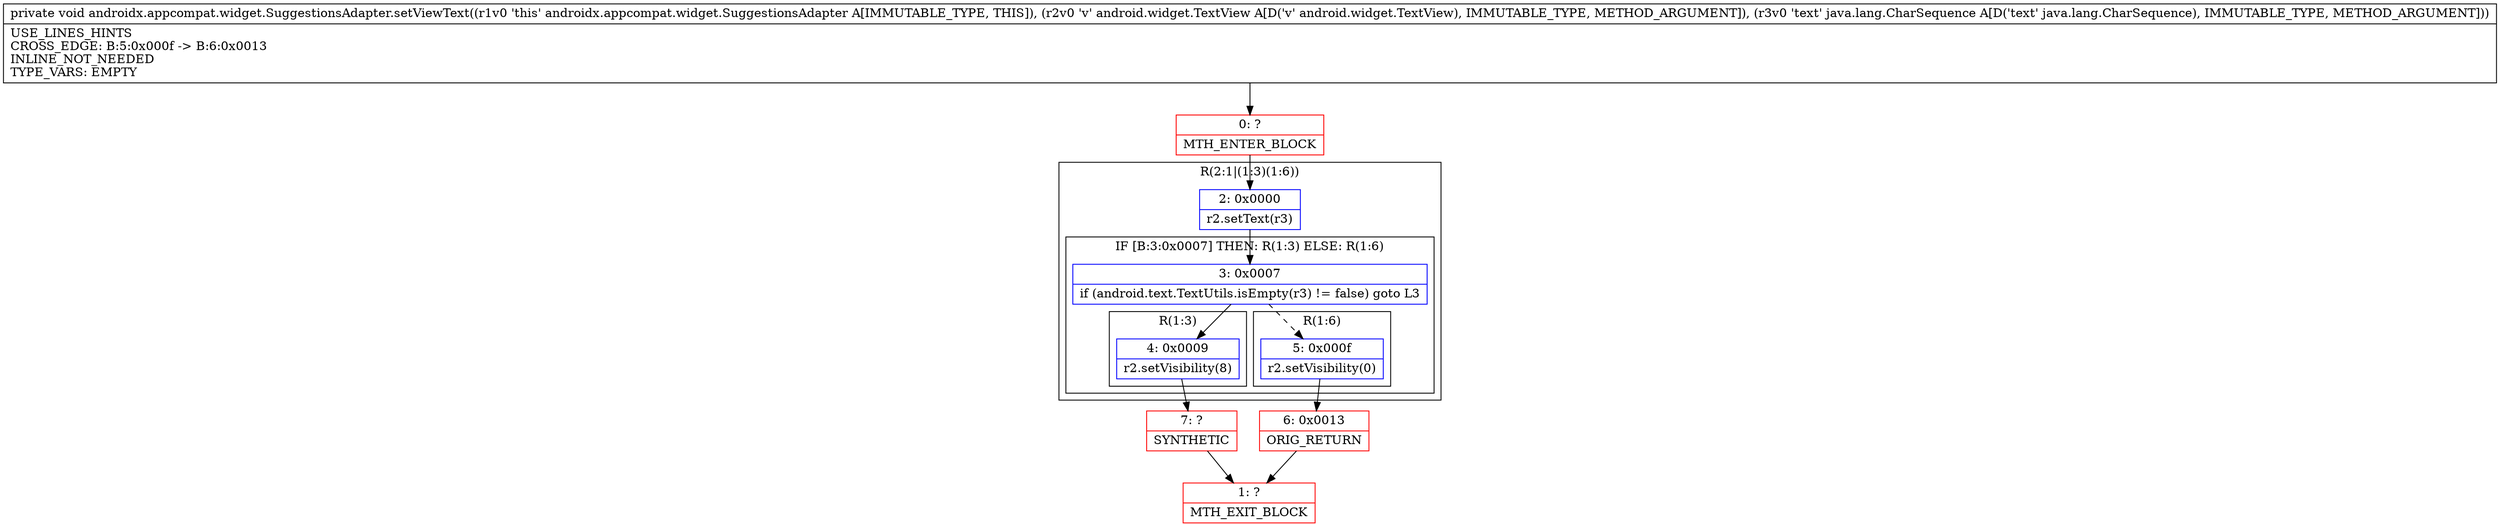 digraph "CFG forandroidx.appcompat.widget.SuggestionsAdapter.setViewText(Landroid\/widget\/TextView;Ljava\/lang\/CharSequence;)V" {
subgraph cluster_Region_922261750 {
label = "R(2:1|(1:3)(1:6))";
node [shape=record,color=blue];
Node_2 [shape=record,label="{2\:\ 0x0000|r2.setText(r3)\l}"];
subgraph cluster_IfRegion_1480494925 {
label = "IF [B:3:0x0007] THEN: R(1:3) ELSE: R(1:6)";
node [shape=record,color=blue];
Node_3 [shape=record,label="{3\:\ 0x0007|if (android.text.TextUtils.isEmpty(r3) != false) goto L3\l}"];
subgraph cluster_Region_1432170070 {
label = "R(1:3)";
node [shape=record,color=blue];
Node_4 [shape=record,label="{4\:\ 0x0009|r2.setVisibility(8)\l}"];
}
subgraph cluster_Region_309762200 {
label = "R(1:6)";
node [shape=record,color=blue];
Node_5 [shape=record,label="{5\:\ 0x000f|r2.setVisibility(0)\l}"];
}
}
}
Node_0 [shape=record,color=red,label="{0\:\ ?|MTH_ENTER_BLOCK\l}"];
Node_7 [shape=record,color=red,label="{7\:\ ?|SYNTHETIC\l}"];
Node_1 [shape=record,color=red,label="{1\:\ ?|MTH_EXIT_BLOCK\l}"];
Node_6 [shape=record,color=red,label="{6\:\ 0x0013|ORIG_RETURN\l}"];
MethodNode[shape=record,label="{private void androidx.appcompat.widget.SuggestionsAdapter.setViewText((r1v0 'this' androidx.appcompat.widget.SuggestionsAdapter A[IMMUTABLE_TYPE, THIS]), (r2v0 'v' android.widget.TextView A[D('v' android.widget.TextView), IMMUTABLE_TYPE, METHOD_ARGUMENT]), (r3v0 'text' java.lang.CharSequence A[D('text' java.lang.CharSequence), IMMUTABLE_TYPE, METHOD_ARGUMENT]))  | USE_LINES_HINTS\lCROSS_EDGE: B:5:0x000f \-\> B:6:0x0013\lINLINE_NOT_NEEDED\lTYPE_VARS: EMPTY\l}"];
MethodNode -> Node_0;Node_2 -> Node_3;
Node_3 -> Node_4;
Node_3 -> Node_5[style=dashed];
Node_4 -> Node_7;
Node_5 -> Node_6;
Node_0 -> Node_2;
Node_7 -> Node_1;
Node_6 -> Node_1;
}

